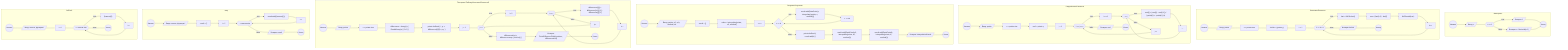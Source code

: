 graph TD
    subgraph Факториал
        F1A(("Начало"))
        F1B[/"Ввод: n"/]
        F1C{{"n <= 1"}}
        F1D[/"Возврат 1"/]
        F1E[/"Возврат n * factorial(n-1)"/]
        F1Z(("Конец"))
        F1A --> F1B --> F1C
        F1C -- true --> F1D --> F1Z
        F1C -- false --> F1E --> F1Z
    end

    subgraph КонечныеРазности
        F2A(("Начало"))
        F2B[/"Ввод: points"/]
        F2C["n = points.size"]
        F2D["finDifs = [points.y]"]
        F2E["k = 1"]
        F2F{{"1 <= k < n"}}
        F2G["last = finDifs.last()"]
        F2H["row = [last[i+1] - last[i]"]
        F2I["finDifs.add(row)"]
        F2J["k++"]
        F2K[/"Возврат finDifs"/]
        F2Z(("Конец"))
        F2A --> F2B --> F2C --> F2D --> F2E --> F2F
        F2F -- true --> F2G --> F2H --> F2I --> F2J --> F2F
        F2F -- false --> F2K --> F2Z
    end

    subgraph РазделённыеРазности
        F3A(("Начало"))
        F3B[/"Ввод: points"/]
        F3C["n = points.size"]
        F3D["coef = points.y"]
        F3E["j = 1"]
        F3F{{"1 <= j<= n"}}
        F3G["i = n-1"]
        F3H{{"i >= j"}}
        F3I["coef[i] = (coef[i] - coef[i-1]) / (points[i].x - points[i-j].x)"]
        F3J["i--"]
        F3K["j++"]
        F3L[/"Возврат coef"/]
        F3Z(("Конец"))
        F3A --> F3B --> F3C --> F3D --> F3E --> F3F
        F3F -- true --> F3G --> F3H
        F3H -- true --> F3I --> F3J --> F3H
        F3H -- false --> F3K --> F3F
        F3F -- false --> F3L --> F3Z
    end

    subgraph ПолучитьРезультат
        F5A(("Начало"))
        F5B[/"Ввод: points, x0, a, b, method, dx"/]
        F5C["result = []"]
        F5D["value = interpolate(points, x0, method)"]
        F5E["x = a"]
        F5F{"x <= b"}
        F5G["result.add(DataPoint(x, interpolate(points, x, method)))"]
        F5H["x += dx"]
        F5I["points.forEach { result.add(it) }"]
        F5J["result.add(DataPoint(x0, interpolate(points, x0, method)))"]
        F5K["result.add(DataPoint(b, interpolate(points, b, method)))"]
        F5L[/"Возврат InterpolationResult"/]
        F5Z(("Конец"))
        F5A --> F5B --> F5C --> F5D --> F5E --> F5F
        F5F -- true --> F5G --> F5H --> F5F
        F5F -- false --> F5I --> F5J --> F5K --> F5L --> F5Z
    end

    subgraph ПостроитьТаблицуКонечныхРазностей
        F6A(("Начало"))
        F6B[/"Ввод: points"/]
        F6C["n = points.size"]
        F6D["differences = Array(n) { DoubleArray(n) { 0.0 } }"]
        F6E["points.forEach { i, p -> differences[i][0] = p.y }"]
        F6F["j = 1"]
        F6G{{"j < n"}}
        F6H["i = 0"]
        F6I{{"i < n-j"}}
        F6J["differences[i][j] = differences[i+1][j-1] - differences[i][j-1]"]
        F6K["i++"]
        F6L["j++"]
        F6M["differencesList = differences.map { it.toList() }"]
        F6N[/"Возврат FiniteDifferenceTable(points.x, differencesList)"/]
        F6Z(("Конец"))
        F6A --> F6B --> F6C --> F6D --> F6E --> F6F --> F6G
        F6G -- true --> F6H --> F6I
        F6I -- true --> F6J --> F6K --> F6I
        F6I -- false --> F6L --> F6G
        F6G -- false --> F6M --> F6N --> F6Z
    end

    subgraph map
        M1A(("Начало"))
        M1B[/"Ввод: список, функция f"/]
        M1C["result = []"]
        M1D["i = 0"]
        M1E{{"i < список.size"}}
        M1F["result.add(f(список[i]))"]
        M1G["i++"]
        M1H[/"Возврат result"/]
        M1Z(("Конец"))
        M1A --> M1B --> M1C --> M1D --> M1E
        M1E -- true --> M1F --> M1G --> M1E
        M1E -- false --> M1H --> M1Z
    end

    subgraph forEach
        FEA(("Начало"))
        FEB[/"Ввод: список, функция f"/]
        FEC["i = 0"]
        FED{{"i < список.size"}}
        FEE["f(список[i])"]
        FEF["i++"]
        FEZ(("Конец"))
        FEA --> FEB --> FEC --> FED
        FED -- true --> FEE --> FEF --> FED
        FED -- false --> FEZ
    end